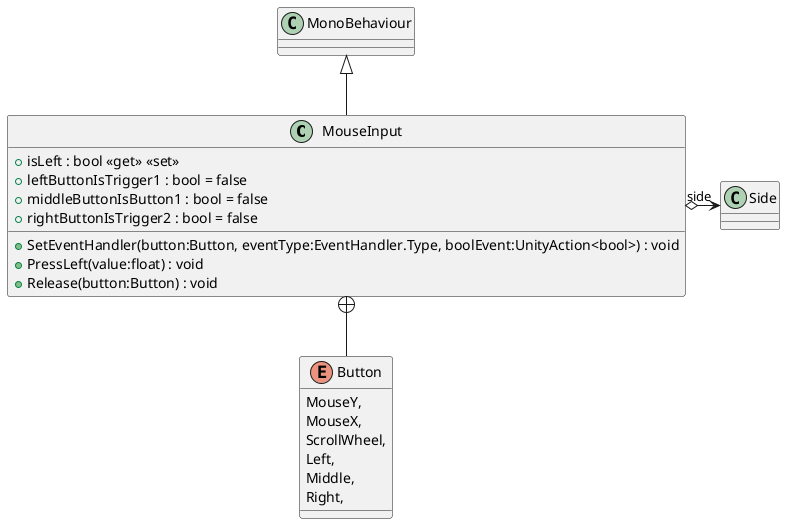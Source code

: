 @startuml
class MouseInput {
    + isLeft : bool <<get>> <<set>>
    + leftButtonIsTrigger1 : bool = false
    + middleButtonIsButton1 : bool = false
    + rightButtonIsTrigger2 : bool = false
    + SetEventHandler(button:Button, eventType:EventHandler.Type, boolEvent:UnityAction<bool>) : void
    + PressLeft(value:float) : void
    + Release(button:Button) : void
}
enum Button {
    MouseY,
    MouseX,
    ScrollWheel,
    Left,
    Middle,
    Right,
}
MonoBehaviour <|-- MouseInput
MouseInput o-> "side" Side
MouseInput +-- Button
@enduml
